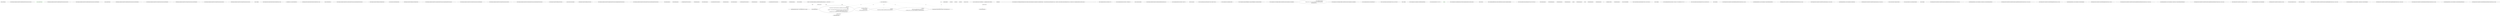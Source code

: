 digraph  {
m2_3 [cluster="int.ToString()", file="DefaultNumberToWordsConverter.cs", label="Entry int.ToString()", span="0-0"];
m2_0 [cluster="Humanizer.Localisation.NumberToWords.DefaultNumberToWordsConverter.Convert(int)", file="DefaultNumberToWordsConverter.cs", label="Entry Humanizer.Localisation.NumberToWords.DefaultNumberToWordsConverter.Convert(int)", span="4-4"];
m2_1 [cluster="Humanizer.Localisation.NumberToWords.DefaultNumberToWordsConverter.Convert(int)", color=green, community=0, file="DefaultNumberToWordsConverter.cs", label="return number.ToString();", prediction=0, span="6-6"];
m2_2 [cluster="Humanizer.Localisation.NumberToWords.DefaultNumberToWordsConverter.Convert(int)", file="DefaultNumberToWordsConverter.cs", label="Exit Humanizer.Localisation.NumberToWords.DefaultNumberToWordsConverter.Convert(int)", span="4-4"];
m2_4 [cluster="Humanizer.Localisation.NumberToWords.DefaultNumberToWordsConverter.ConvertToOrdinal(int)", file="DefaultNumberToWordsConverter.cs", label="Entry Humanizer.Localisation.NumberToWords.DefaultNumberToWordsConverter.ConvertToOrdinal(int)", span="9-9"];
m2_5 [cluster="Humanizer.Localisation.NumberToWords.DefaultNumberToWordsConverter.ConvertToOrdinal(int)", file="DefaultNumberToWordsConverter.cs", label="return number.ToString();", span="11-11"];
m2_6 [cluster="Humanizer.Localisation.NumberToWords.DefaultNumberToWordsConverter.ConvertToOrdinal(int)", file="DefaultNumberToWordsConverter.cs", label="Exit Humanizer.Localisation.NumberToWords.DefaultNumberToWordsConverter.ConvertToOrdinal(int)", span="9-9"];
m7_2 [cluster="Humanizer.Localisation.NumberToWords.INumberToWordsConverter.ConvertToOrdinal(int)", file="INumberToWordsConverter.cs", label="Entry Humanizer.Localisation.NumberToWords.INumberToWordsConverter.ConvertToOrdinal(int)", span="19-19"];
m7_3 [cluster="Humanizer.Localisation.NumberToWords.INumberToWordsConverter.ConvertToOrdinal(int)", file="INumberToWordsConverter.cs", label="Exit Humanizer.Localisation.NumberToWords.INumberToWordsConverter.ConvertToOrdinal(int)", span="19-19"];
m7_0 [cluster="Humanizer.Localisation.NumberToWords.INumberToWordsConverter.Convert(int)", file="INumberToWordsConverter.cs", label="Entry Humanizer.Localisation.NumberToWords.INumberToWordsConverter.Convert(int)", span="12-12"];
m7_1 [cluster="Humanizer.Localisation.NumberToWords.INumberToWordsConverter.Convert(int)", file="INumberToWordsConverter.cs", label="Exit Humanizer.Localisation.NumberToWords.INumberToWordsConverter.Convert(int)", span="12-12"];
m8_4 [cluster="Unk.Equal", file="NumberToOrdinalWordsTests.cs", label="Entry Unk.Equal", span=""];
m8_0 [cluster="Humanizer.Tests.NumberToOrdinalWordsTests.ToOrdinalWords(int, string)", file="NumberToOrdinalWordsTests.cs", label="Entry Humanizer.Tests.NumberToOrdinalWordsTests.ToOrdinalWords(int, string)", span="50-50"];
m8_1 [cluster="Humanizer.Tests.NumberToOrdinalWordsTests.ToOrdinalWords(int, string)", file="NumberToOrdinalWordsTests.cs", label="Assert.Equal(words, number.ToOrdinalWords())", span="52-52"];
m8_2 [cluster="Humanizer.Tests.NumberToOrdinalWordsTests.ToOrdinalWords(int, string)", file="NumberToOrdinalWordsTests.cs", label="Exit Humanizer.Tests.NumberToOrdinalWordsTests.ToOrdinalWords(int, string)", span="50-50"];
m8_3 [cluster="int.ToOrdinalWords()", file="NumberToOrdinalWordsTests.cs", label="Entry int.ToOrdinalWords()", span="35-35"];
m9_7 [cluster="Humanizer.Localisation.NumberToWords.ArabicNumberToWordsConverter.ArabicNumberToWordsConverter()", file="NumberToWordsExtension.cs", label="Entry Humanizer.Localisation.NumberToWords.ArabicNumberToWordsConverter.ArabicNumberToWordsConverter()", span="4-4"];
m9_24 [cluster="Humanizer.NumberToWordsExtension.ToOrdinalWords(int)", file="NumberToWordsExtension.cs", label="Entry Humanizer.NumberToWordsExtension.ToOrdinalWords(int)", span="35-35"];
m9_25 [cluster="Humanizer.NumberToWordsExtension.ToOrdinalWords(int)", file="NumberToWordsExtension.cs", label="return Converter.ConvertToOrdinal(number);", span="37-37"];
m9_26 [cluster="Humanizer.NumberToWordsExtension.ToOrdinalWords(int)", file="NumberToWordsExtension.cs", label="Exit Humanizer.NumberToWordsExtension.ToOrdinalWords(int)", span="35-35"];
m9_15 [cluster="Humanizer.Localisation.NumberToWords.SpanishNumberToWordsConverter.SpanishNumberToWordsConverter()", file="NumberToWordsExtension.cs", label="Entry Humanizer.Localisation.NumberToWords.SpanishNumberToWordsConverter.SpanishNumberToWordsConverter()", span="5-5"];
m9_27 [cluster="Humanizer.Localisation.NumberToWords.INumberToWordsConverter.ConvertToOrdinal(int)", file="NumberToWordsExtension.cs", label="Entry Humanizer.Localisation.NumberToWords.INumberToWordsConverter.ConvertToOrdinal(int)", span="19-19"];
m9_23 [cluster="Humanizer.Localisation.NumberToWords.INumberToWordsConverter.Convert(int)", file="NumberToWordsExtension.cs", label="Entry Humanizer.Localisation.NumberToWords.INumberToWordsConverter.Convert(int)", span="12-12"];
m9_19 [cluster="Humanizer.Localisation.NumberToWords.PolishNumberToWordsConverter.PolishNumberToWordsConverter()", file="NumberToWordsExtension.cs", label="Entry Humanizer.Localisation.NumberToWords.PolishNumberToWordsConverter.PolishNumberToWordsConverter()", span="6-6"];
m9_20 [cluster="Humanizer.NumberToWordsExtension.ToWords(int)", file="NumberToWordsExtension.cs", label="Entry Humanizer.NumberToWordsExtension.ToWords(int)", span="25-25"];
m9_21 [cluster="Humanizer.NumberToWordsExtension.ToWords(int)", file="NumberToWordsExtension.cs", label="return Converter.Convert(number);", span="27-27"];
m9_22 [cluster="Humanizer.NumberToWordsExtension.ToWords(int)", file="NumberToWordsExtension.cs", label="Exit Humanizer.NumberToWordsExtension.ToWords(int)", span="25-25"];
m9_3 [cluster="Humanizer.Localisation.NumberToWords.EnglishNumberToWordsConverter.EnglishNumberToWordsConverter()", file="NumberToWordsExtension.cs", label="Entry Humanizer.Localisation.NumberToWords.EnglishNumberToWordsConverter.EnglishNumberToWordsConverter()", span="5-5"];
m9_11 [cluster="Humanizer.Localisation.NumberToWords.FarsiNumberToWordsConverter.FarsiNumberToWordsConverter()", file="NumberToWordsExtension.cs", label="Entry Humanizer.Localisation.NumberToWords.FarsiNumberToWordsConverter.FarsiNumberToWordsConverter()", span="5-5"];
m9_16 [cluster="lambda expression", file="NumberToWordsExtension.cs", label="Entry lambda expression", span="17-17"];
m9_0 [cluster="lambda expression", file="NumberToWordsExtension.cs", label="Entry lambda expression", span="13-13"];
m9_1 [cluster="lambda expression", file="NumberToWordsExtension.cs", label="new EnglishNumberToWordsConverter()", span="13-13"];
m9_2 [cluster="lambda expression", file="NumberToWordsExtension.cs", label="Exit lambda expression", span="13-13"];
m9_4 [cluster="lambda expression", file="NumberToWordsExtension.cs", label="Entry lambda expression", span="14-14"];
m9_5 [cluster="lambda expression", file="NumberToWordsExtension.cs", label="new ArabicNumberToWordsConverter()", span="14-14"];
m9_6 [cluster="lambda expression", file="NumberToWordsExtension.cs", label="Exit lambda expression", span="14-14"];
m9_8 [cluster="lambda expression", file="NumberToWordsExtension.cs", label="Entry lambda expression", span="15-15"];
m9_9 [cluster="lambda expression", file="NumberToWordsExtension.cs", label="new FarsiNumberToWordsConverter()", span="15-15"];
m9_10 [cluster="lambda expression", file="NumberToWordsExtension.cs", label="Exit lambda expression", span="15-15"];
m9_12 [cluster="lambda expression", file="NumberToWordsExtension.cs", label="Entry lambda expression", span="16-16"];
m9_13 [cluster="lambda expression", file="NumberToWordsExtension.cs", label="new SpanishNumberToWordsConverter()", span="16-16"];
m9_14 [cluster="lambda expression", file="NumberToWordsExtension.cs", label="Exit lambda expression", span="16-16"];
m9_18 [cluster="lambda expression", file="NumberToWordsExtension.cs", label="Exit lambda expression", span="17-17"];
m11_43 [cluster="Unk.ToMaybe", file="RussianFormatter.cs", label="Entry Unk.ToMaybe", span=""];
m11_29 [cluster="CommandLine.Core.ValueMapper.MapValuesImpl(System.Collections.Generic.IEnumerable<CommandLine.Core.SpecificationProperty>, System.Collections.Generic.IEnumerable<string>, System.Func<System.Collections.Generic.IEnumerable<string>, System.Type, bool, CommandLine.Infrastructure.Maybe<object>>)", file="RussianFormatter.cs", label="MapValuesImpl(specProps.Skip(1), values.Skip(taken.Count()), converter)", span="61-61"];
m11_17 [cluster="CommandLine.Core.ValueMapper.MapValuesImpl(System.Collections.Generic.IEnumerable<CommandLine.Core.SpecificationProperty>, System.Collections.Generic.IEnumerable<string>, System.Func<System.Collections.Generic.IEnumerable<string>, System.Type, bool, CommandLine.Infrastructure.Maybe<object>>)", file="RussianFormatter.cs", label="specProps.Empty()", span="30-30"];
m11_18 [cluster="CommandLine.Core.ValueMapper.MapValuesImpl(System.Collections.Generic.IEnumerable<CommandLine.Core.SpecificationProperty>, System.Collections.Generic.IEnumerable<string>, System.Func<System.Collections.Generic.IEnumerable<string>, System.Type, bool, CommandLine.Infrastructure.Maybe<object>>)", file="RussianFormatter.cs", label="yield break;", span="32-32"];
m11_22 [cluster="CommandLine.Core.ValueMapper.MapValuesImpl(System.Collections.Generic.IEnumerable<CommandLine.Core.SpecificationProperty>, System.Collections.Generic.IEnumerable<string>, System.Func<System.Collections.Generic.IEnumerable<string>, System.Type, bool, CommandLine.Infrastructure.Maybe<object>>)", file="RussianFormatter.cs", label="yield return\r\n                    Tuple.Create(pt, MakeErrorInCaseOfMinConstraint(pt.Specification));", span="38-39"];
m11_23 [cluster="CommandLine.Core.ValueMapper.MapValuesImpl(System.Collections.Generic.IEnumerable<CommandLine.Core.SpecificationProperty>, System.Collections.Generic.IEnumerable<string>, System.Func<System.Collections.Generic.IEnumerable<string>, System.Type, bool, CommandLine.Infrastructure.Maybe<object>>)", file="RussianFormatter.cs", label="yield break;", span="40-40"];
m11_26 [cluster="CommandLine.Core.ValueMapper.MapValuesImpl(System.Collections.Generic.IEnumerable<CommandLine.Core.SpecificationProperty>, System.Collections.Generic.IEnumerable<string>, System.Func<System.Collections.Generic.IEnumerable<string>, System.Type, bool, CommandLine.Infrastructure.Maybe<object>>)", file="RussianFormatter.cs", label="yield return\r\n                    Tuple.Create<SpecificationProperty, Maybe<Error>>(\r\n                        pt, Maybe.Just<Error>(new SequenceOutOfRangeError(NameInfo.EmptyName)));", span="48-50"];
m11_27 [cluster="CommandLine.Core.ValueMapper.MapValuesImpl(System.Collections.Generic.IEnumerable<CommandLine.Core.SpecificationProperty>, System.Collections.Generic.IEnumerable<string>, System.Func<System.Collections.Generic.IEnumerable<string>, System.Type, bool, CommandLine.Infrastructure.Maybe<object>>)", file="RussianFormatter.cs", label="yield break;", span="51-51"];
m11_28 [cluster="CommandLine.Core.ValueMapper.MapValuesImpl(System.Collections.Generic.IEnumerable<CommandLine.Core.SpecificationProperty>, System.Collections.Generic.IEnumerable<string>, System.Func<System.Collections.Generic.IEnumerable<string>, System.Type, bool, CommandLine.Infrastructure.Maybe<object>>)", file="RussianFormatter.cs", label="yield return\r\n                converter(taken, pt.Property.PropertyType, pt.Specification.ConversionType.IsScalar())\r\n                    .Return(\r\n                        converted => Tuple.Create(pt.WithValue(Maybe.Just(converted)), Maybe.Nothing<Error>()),\r\n                        Tuple.Create<SpecificationProperty, Maybe<Error>>(\r\n                            pt, Maybe.Just<Error>(new BadFormatConversionError(NameInfo.EmptyName))));", span="54-59"];
m11_30 [cluster="CommandLine.Core.ValueMapper.MapValuesImpl(System.Collections.Generic.IEnumerable<CommandLine.Core.SpecificationProperty>, System.Collections.Generic.IEnumerable<string>, System.Func<System.Collections.Generic.IEnumerable<string>, System.Type, bool, CommandLine.Infrastructure.Maybe<object>>)", file="RussianFormatter.cs", label="yield return value;", span="63-63"];
m11_19 [cluster="CommandLine.Core.ValueMapper.MapValuesImpl(System.Collections.Generic.IEnumerable<CommandLine.Core.SpecificationProperty>, System.Collections.Generic.IEnumerable<string>, System.Func<System.Collections.Generic.IEnumerable<string>, System.Type, bool, CommandLine.Infrastructure.Maybe<object>>)", file="RussianFormatter.cs", label="var pt = specProps.First()", span="34-34"];
m11_20 [cluster="CommandLine.Core.ValueMapper.MapValuesImpl(System.Collections.Generic.IEnumerable<CommandLine.Core.SpecificationProperty>, System.Collections.Generic.IEnumerable<string>, System.Func<System.Collections.Generic.IEnumerable<string>, System.Type, bool, CommandLine.Infrastructure.Maybe<object>>)", file="RussianFormatter.cs", label="var taken = values.Take(pt.Specification.CountOfMaxNumberOfValues().Return(n => n, values.Count()))", span="35-35"];
m11_24 [cluster="CommandLine.Core.ValueMapper.MapValuesImpl(System.Collections.Generic.IEnumerable<CommandLine.Core.SpecificationProperty>, System.Collections.Generic.IEnumerable<string>, System.Func<System.Collections.Generic.IEnumerable<string>, System.Type, bool, CommandLine.Infrastructure.Maybe<object>>)", file="RussianFormatter.cs", label="var next = specProps.Skip(1).FirstOrDefault(s => s.Specification.IsValue()).ToMaybe()", span="43-43"];
m11_25 [cluster="CommandLine.Core.ValueMapper.MapValuesImpl(System.Collections.Generic.IEnumerable<CommandLine.Core.SpecificationProperty>, System.Collections.Generic.IEnumerable<string>, System.Func<System.Collections.Generic.IEnumerable<string>, System.Type, bool, CommandLine.Infrastructure.Maybe<object>>)", file="RussianFormatter.cs", label="pt.Specification.Max.IsJust()\r\n                && next.IsNothing()\r\n                && values.Skip(taken.Count()).Any()", span="44-46"];
m11_21 [cluster="CommandLine.Core.ValueMapper.MapValuesImpl(System.Collections.Generic.IEnumerable<CommandLine.Core.SpecificationProperty>, System.Collections.Generic.IEnumerable<string>, System.Func<System.Collections.Generic.IEnumerable<string>, System.Type, bool, CommandLine.Infrastructure.Maybe<object>>)", file="RussianFormatter.cs", label="taken.Empty()", span="36-36"];
m11_31 [cluster="CommandLine.Core.ValueMapper.MapValuesImpl(System.Collections.Generic.IEnumerable<CommandLine.Core.SpecificationProperty>, System.Collections.Generic.IEnumerable<string>, System.Func<System.Collections.Generic.IEnumerable<string>, System.Type, bool, CommandLine.Infrastructure.Maybe<object>>)", file="RussianFormatter.cs", label="Exit CommandLine.Core.ValueMapper.MapValuesImpl(System.Collections.Generic.IEnumerable<CommandLine.Core.SpecificationProperty>, System.Collections.Generic.IEnumerable<string>, System.Func<System.Collections.Generic.IEnumerable<string>, System.Type, bool, CommandLine.Infrastructure.Maybe<object>>)", span="25-25"];
m11_49 [cluster="CommandLine.Infrastructure.Maybe.Just<T>(T)", file="RussianFormatter.cs", label="Entry CommandLine.Infrastructure.Maybe.Just<T>(T)", span="68-68"];
m11_45 [cluster="CommandLine.Infrastructure.Maybe<T>.IsNothing<T>()", file="RussianFormatter.cs", label="Entry CommandLine.Infrastructure.Maybe<T>.IsNothing<T>()", span="144-144"];
m11_50 [cluster="System.Type.IsScalar()", file="RussianFormatter.cs", label="Entry System.Type.IsScalar()", span="44-44"];
m11_0 [cluster="Humanizer.Localisation.Formatters.RussianFormatter.GetResourceKey(string, int)", file="RussianFormatter.cs", label="Entry Humanizer.Localisation.Formatters.RussianFormatter.GetResourceKey(string, int)", span="7-7"];
m11_44 [cluster="CommandLine.Infrastructure.Maybe<T>.IsJust<T>()", file="RussianFormatter.cs", label="Entry CommandLine.Infrastructure.Maybe<T>.IsJust<T>()", span="149-149"];
m11_51 [cluster="Unk.converter", file="RussianFormatter.cs", label="Entry Unk.converter", span=""];
m11_32 [cluster="System.Collections.Generic.IEnumerable<TSource>.Empty<TSource>()", file="RussianFormatter.cs", label="Entry System.Collections.Generic.IEnumerable<TSource>.Empty<TSource>()", span="62-62"];
m11_60 [cluster="CommandLine.Core.Specification.IsValue()", file="RussianFormatter.cs", label="Entry CommandLine.Core.Specification.IsValue()", span="15-15"];
m11_48 [cluster="CommandLine.SequenceOutOfRangeError.SequenceOutOfRangeError(CommandLine.NameInfo)", file="RussianFormatter.cs", label="Entry CommandLine.SequenceOutOfRangeError.SequenceOutOfRangeError(CommandLine.NameInfo)", span="316-316"];
m11_39 [cluster="CommandLine.Core.ValueMapper.MakeErrorInCaseOfMinConstraint(CommandLine.Core.Specification)", file="RussianFormatter.cs", label="Entry CommandLine.Core.ValueMapper.MakeErrorInCaseOfMinConstraint(CommandLine.Core.Specification)", span="67-67"];
m11_66 [cluster="CommandLine.Core.ValueMapper.MakeErrorInCaseOfMinConstraint(CommandLine.Core.Specification)", file="RussianFormatter.cs", label="return specification.Min.IsJust()\r\n                ? Maybe.Just<Error>(new SequenceOutOfRangeError(NameInfo.EmptyName))\r\n                : Maybe.Nothing<Error>();", span="69-71"];
m11_67 [cluster="CommandLine.Core.ValueMapper.MakeErrorInCaseOfMinConstraint(CommandLine.Core.Specification)", file="RussianFormatter.cs", label="Exit CommandLine.Core.ValueMapper.MakeErrorInCaseOfMinConstraint(CommandLine.Core.Specification)", span="67-67"];
m11_65 [cluster="CommandLine.Infrastructure.Maybe.Nothing<T>()", file="RussianFormatter.cs", label="Entry CommandLine.Infrastructure.Maybe.Nothing<T>()", span="63-63"];
m11_47 [cluster="System.Collections.Generic.IEnumerable<TSource>.Any<TSource>()", file="RussianFormatter.cs", label="Entry System.Collections.Generic.IEnumerable<TSource>.Any<TSource>()", span="0-0"];
m11_37 [cluster="Unk.Take", file="RussianFormatter.cs", label="Entry Unk.Take", span=""];
m11_34 [cluster="CommandLine.Core.Specification.CountOfMaxNumberOfValues()", file="RussianFormatter.cs", label="Entry CommandLine.Core.Specification.CountOfMaxNumberOfValues()", span="51-51"];
m11_40 [cluster="System.Tuple.Create<T1, T2>(T1, T2)", file="RussianFormatter.cs", label="Entry System.Tuple.Create<T1, T2>(T1, T2)", span="0-0"];
m11_9 [cluster="lambda expression", color=green, community=0, file="RussianFormatter.cs", label="pe.Item1", prediction=1, span="19-19"];
m11_64 [cluster="CommandLine.Core.SpecificationProperty.WithValue(CommandLine.Infrastructure.Maybe<object>)", file="RussianFormatter.cs", label="Entry CommandLine.Core.SpecificationProperty.WithValue(CommandLine.Infrastructure.Maybe<object>)", span="18-18"];
m11_46 [cluster="Unk.Count", file="RussianFormatter.cs", label="Entry Unk.Count", span=""];
m11_52 [cluster="CommandLine.BadFormatConversionError.BadFormatConversionError(CommandLine.NameInfo)", file="RussianFormatter.cs", label="Entry CommandLine.BadFormatConversionError.BadFormatConversionError(CommandLine.NameInfo)", span="305-305"];
m11_33 [cluster="System.Collections.Generic.IEnumerable<TSource>.First<TSource>()", file="RussianFormatter.cs", label="Entry System.Collections.Generic.IEnumerable<TSource>.First<TSource>()", span="0-0"];
m11_57 [cluster="lambda expression", file="RussianFormatter.cs", label="Entry lambda expression", span="43-43"];
m11_11 [cluster="lambda expression", file="RussianFormatter.cs", label="Entry lambda expression", span="20-20"];
m11_14 [cluster="lambda expression", file="RussianFormatter.cs", label="Entry lambda expression", span="21-21"];
m11_10 [cluster="lambda expression", file="RussianFormatter.cs", label="Exit lambda expression", span="19-19"];
m11_13 [cluster="lambda expression", file="RussianFormatter.cs", label="Exit lambda expression", span="20-20"];
m11_12 [cluster="lambda expression", file="RussianFormatter.cs", label="pe.Item2", span="20-20"];
m11_16 [cluster="lambda expression", file="RussianFormatter.cs", label="Exit lambda expression", span="21-21"];
m11_15 [cluster="lambda expression", file="RussianFormatter.cs", label="e.Value", span="21-21"];
m11_61 [cluster="lambda expression", file="RussianFormatter.cs", label="Entry lambda expression", span="57-57"];
m11_62 [cluster="lambda expression", file="RussianFormatter.cs", label="Tuple.Create(pt.WithValue(Maybe.Just(converted)), Maybe.Nothing<Error>())", span="57-57"];
m11_54 [cluster="lambda expression", file="RussianFormatter.cs", label="Entry lambda expression", span="35-35"];
m11_63 [cluster="lambda expression", file="RussianFormatter.cs", label="Exit lambda expression", span="57-57"];
m11_56 [cluster="lambda expression", file="RussianFormatter.cs", label="Exit lambda expression", span="35-35"];
m11_55 [cluster="lambda expression", file="RussianFormatter.cs", label=n, span="35-35"];
m11_58 [cluster="lambda expression", file="RussianFormatter.cs", label="s.Specification.IsValue()", span="43-43"];
m11_59 [cluster="lambda expression", file="RussianFormatter.cs", label="Exit lambda expression", span="43-43"];
m11_42 [cluster="Unk.FirstOrDefault", file="RussianFormatter.cs", label="Entry Unk.FirstOrDefault", span=""];
m11_35 [cluster="System.Collections.Generic.IEnumerable<TSource>.Count<TSource>()", file="RussianFormatter.cs", label="Entry System.Collections.Generic.IEnumerable<TSource>.Count<TSource>()", span="0-0"];
m11_38 [cluster="Unk.Empty", file="RussianFormatter.cs", label="Entry Unk.Empty", span=""];
m11_53 [cluster="CommandLine.Infrastructure.Maybe<T1>.Return<T1, T2>(System.Func<T1, T2>, T2)", file="RussianFormatter.cs", label="Entry CommandLine.Infrastructure.Maybe<T1>.Return<T1, T2>(System.Func<T1, T2>, T2)", span="100-100"];
m11_41 [cluster="System.Collections.Generic.IEnumerable<TSource>.Skip<TSource>(int)", file="RussianFormatter.cs", label="Entry System.Collections.Generic.IEnumerable<TSource>.Skip<TSource>(int)", span="0-0"];
m11_36 [cluster="Unk.Return", file="RussianFormatter.cs", label="Entry Unk.Return", span=""];
m11_68 [file="RussianFormatter.cs", label=pt, span=""];
m15_12 [cluster="Humanizer.Tests.TruncatorTests.TruncateWithFixedNumberOfWordsTruncator(string, int, string)", file="SpanishNumberToWordsConverter.cs", label="Entry Humanizer.Tests.TruncatorTests.TruncateWithFixedNumberOfWordsTruncator(string, int, string)", span="51-51"];
m15_13 [cluster="Humanizer.Tests.TruncatorTests.TruncateWithFixedNumberOfWordsTruncator(string, int, string)", file="SpanishNumberToWordsConverter.cs", label="Assert.Equal(expectedOutput, input.Truncate(length, Truncator.FixedNumberOfWords))", span="53-53"];
m15_14 [cluster="Humanizer.Tests.TruncatorTests.TruncateWithFixedNumberOfWordsTruncator(string, int, string)", file="SpanishNumberToWordsConverter.cs", label="Exit Humanizer.Tests.TruncatorTests.TruncateWithFixedNumberOfWordsTruncator(string, int, string)", span="51-51"];
m15_15 [cluster="Humanizer.Tests.TruncatorTests.TruncateWithTruncationString(string, int, string, string)", file="SpanishNumberToWordsConverter.cs", label="Entry Humanizer.Tests.TruncatorTests.TruncateWithTruncationString(string, int, string, string)", span="65-65"];
m15_16 [cluster="Humanizer.Tests.TruncatorTests.TruncateWithTruncationString(string, int, string, string)", file="SpanishNumberToWordsConverter.cs", label="Assert.Equal(expectedOutput, input.Truncate(length, truncationString))", span="67-67"];
m15_17 [cluster="Humanizer.Tests.TruncatorTests.TruncateWithTruncationString(string, int, string, string)", file="SpanishNumberToWordsConverter.cs", label="Exit Humanizer.Tests.TruncatorTests.TruncateWithTruncationString(string, int, string, string)", span="65-65"];
m15_8 [cluster="string.Truncate(int, Humanizer.ITruncator)", file="SpanishNumberToWordsConverter.cs", label="Entry string.Truncate(int, Humanizer.ITruncator)", span="27-27"];
m15_22 [cluster="string.Truncate(int, string, Humanizer.ITruncator)", file="SpanishNumberToWordsConverter.cs", label="Entry string.Truncate(int, string, Humanizer.ITruncator)", span="52-52"];
m15_4 [cluster="Unk.Equal", file="SpanishNumberToWordsConverter.cs", label="Entry Unk.Equal", span=""];
m15_26 [cluster="Humanizer.Tests.TruncatorTests.TruncateWithTruncationStringAndFixedNumberOfWordsTruncator(string, int, string, string)", file="SpanishNumberToWordsConverter.cs", label="Entry Humanizer.Tests.TruncatorTests.TruncateWithTruncationStringAndFixedNumberOfWordsTruncator(string, int, string, string)", span="110-110"];
m15_27 [cluster="Humanizer.Tests.TruncatorTests.TruncateWithTruncationStringAndFixedNumberOfWordsTruncator(string, int, string, string)", file="SpanishNumberToWordsConverter.cs", label="Assert.Equal(expectedOutput, input.Truncate(length, truncationString, Truncator.FixedNumberOfWords))", span="112-112"];
m15_28 [cluster="Humanizer.Tests.TruncatorTests.TruncateWithTruncationStringAndFixedNumberOfWordsTruncator(string, int, string, string)", file="SpanishNumberToWordsConverter.cs", label="Exit Humanizer.Tests.TruncatorTests.TruncateWithTruncationStringAndFixedNumberOfWordsTruncator(string, int, string, string)", span="110-110"];
m15_5 [cluster="Humanizer.Tests.TruncatorTests.TruncateWithFixedLengthTruncator(string, int, string)", file="SpanishNumberToWordsConverter.cs", label="Entry Humanizer.Tests.TruncatorTests.TruncateWithFixedLengthTruncator(string, int, string)", span="26-26"];
m15_6 [cluster="Humanizer.Tests.TruncatorTests.TruncateWithFixedLengthTruncator(string, int, string)", file="SpanishNumberToWordsConverter.cs", label="Assert.Equal(expectedOutput, input.Truncate(length, Truncator.FixedLength))", span="28-28"];
m15_7 [cluster="Humanizer.Tests.TruncatorTests.TruncateWithFixedLengthTruncator(string, int, string)", file="SpanishNumberToWordsConverter.cs", label="Exit Humanizer.Tests.TruncatorTests.TruncateWithFixedLengthTruncator(string, int, string)", span="26-26"];
m15_23 [cluster="Humanizer.Tests.TruncatorTests.TruncateWithTruncationStringAndFixedNumberOfCharactersTruncator(string, int, string, string)", file="SpanishNumberToWordsConverter.cs", label="Entry Humanizer.Tests.TruncatorTests.TruncateWithTruncationStringAndFixedNumberOfCharactersTruncator(string, int, string, string)", span="95-95"];
m15_24 [cluster="Humanizer.Tests.TruncatorTests.TruncateWithTruncationStringAndFixedNumberOfCharactersTruncator(string, int, string, string)", file="SpanishNumberToWordsConverter.cs", label="Assert.Equal(expectedOutput, input.Truncate(length, truncationString, Truncator.FixedNumberOfCharacters))", span="97-97"];
m15_25 [cluster="Humanizer.Tests.TruncatorTests.TruncateWithTruncationStringAndFixedNumberOfCharactersTruncator(string, int, string, string)", file="SpanishNumberToWordsConverter.cs", label="Exit Humanizer.Tests.TruncatorTests.TruncateWithTruncationStringAndFixedNumberOfCharactersTruncator(string, int, string, string)", span="95-95"];
m15_0 [cluster="Humanizer.Tests.TruncatorTests.Truncate(string, int, string)", file="SpanishNumberToWordsConverter.cs", label="Entry Humanizer.Tests.TruncatorTests.Truncate(string, int, string)", span="14-14"];
m15_1 [cluster="Humanizer.Tests.TruncatorTests.Truncate(string, int, string)", file="SpanishNumberToWordsConverter.cs", label="Assert.Equal(expectedOutput, input.Truncate(length))", span="16-16"];
m15_2 [cluster="Humanizer.Tests.TruncatorTests.Truncate(string, int, string)", file="SpanishNumberToWordsConverter.cs", label="Exit Humanizer.Tests.TruncatorTests.Truncate(string, int, string)", span="14-14"];
m15_18 [cluster="string.Truncate(int, string)", file="SpanishNumberToWordsConverter.cs", label="Entry string.Truncate(int, string)", span="39-39"];
m15_3 [cluster="string.Truncate(int)", file="SpanishNumberToWordsConverter.cs", label="Entry string.Truncate(int)", span="15-15"];
m15_19 [cluster="Humanizer.Tests.TruncatorTests.TruncateWithTruncationStringAndFixedLengthTruncator(string, int, string, string)", file="SpanishNumberToWordsConverter.cs", label="Entry Humanizer.Tests.TruncatorTests.TruncateWithTruncationStringAndFixedLengthTruncator(string, int, string, string)", span="80-80"];
m15_20 [cluster="Humanizer.Tests.TruncatorTests.TruncateWithTruncationStringAndFixedLengthTruncator(string, int, string, string)", file="SpanishNumberToWordsConverter.cs", label="Assert.Equal(expectedOutput, input.Truncate(length, truncationString, Truncator.FixedLength))", span="82-82"];
m15_21 [cluster="Humanizer.Tests.TruncatorTests.TruncateWithTruncationStringAndFixedLengthTruncator(string, int, string, string)", file="SpanishNumberToWordsConverter.cs", label="Exit Humanizer.Tests.TruncatorTests.TruncateWithTruncationStringAndFixedLengthTruncator(string, int, string, string)", span="80-80"];
m15_9 [cluster="Humanizer.Tests.TruncatorTests.TruncateWithFixedNumberOfCharactersTruncator(string, int, string)", file="SpanishNumberToWordsConverter.cs", label="Entry Humanizer.Tests.TruncatorTests.TruncateWithFixedNumberOfCharactersTruncator(string, int, string)", span="38-38"];
m15_10 [cluster="Humanizer.Tests.TruncatorTests.TruncateWithFixedNumberOfCharactersTruncator(string, int, string)", file="SpanishNumberToWordsConverter.cs", label="Assert.Equal(expectedOutput, input.Truncate(length, Truncator.FixedNumberOfCharacters))", span="40-40"];
m15_11 [cluster="Humanizer.Tests.TruncatorTests.TruncateWithFixedNumberOfCharactersTruncator(string, int, string)", file="SpanishNumberToWordsConverter.cs", label="Exit Humanizer.Tests.TruncatorTests.TruncateWithFixedNumberOfCharactersTruncator(string, int, string)", span="38-38"];
m11_28 -> m11_61  [color=darkseagreen4, key=1, label="lambda expression", style=dashed];
m11_19 -> m11_22  [color=darkseagreen4, key=1, label=pt, style=dashed];
m11_19 -> m11_26  [color=darkseagreen4, key=1, label=pt, style=dashed];
m11_19 -> m11_28  [color=darkseagreen4, key=1, label=pt, style=dashed];
m11_19 -> m11_25  [color=darkseagreen4, key=1, label=pt, style=dashed];
m11_19 -> m11_62  [color=darkseagreen4, key=1, label=pt, style=dashed];
m11_20 -> m11_29  [color=darkseagreen4, key=1, label=taken, style=dashed];
m11_20 -> m11_28  [color=darkseagreen4, key=1, label=taken, style=dashed];
m11_20 -> m11_54  [color=darkseagreen4, key=1, label="lambda expression", style=dashed];
m11_20 -> m11_25  [color=darkseagreen4, key=1, label=taken, style=dashed];
m11_24 -> m11_57  [color=darkseagreen4, key=1, label="lambda expression", style=dashed];
m11_68 -> m11_62  [color=darkseagreen4, key=1, label=pt, style=dashed];
}

